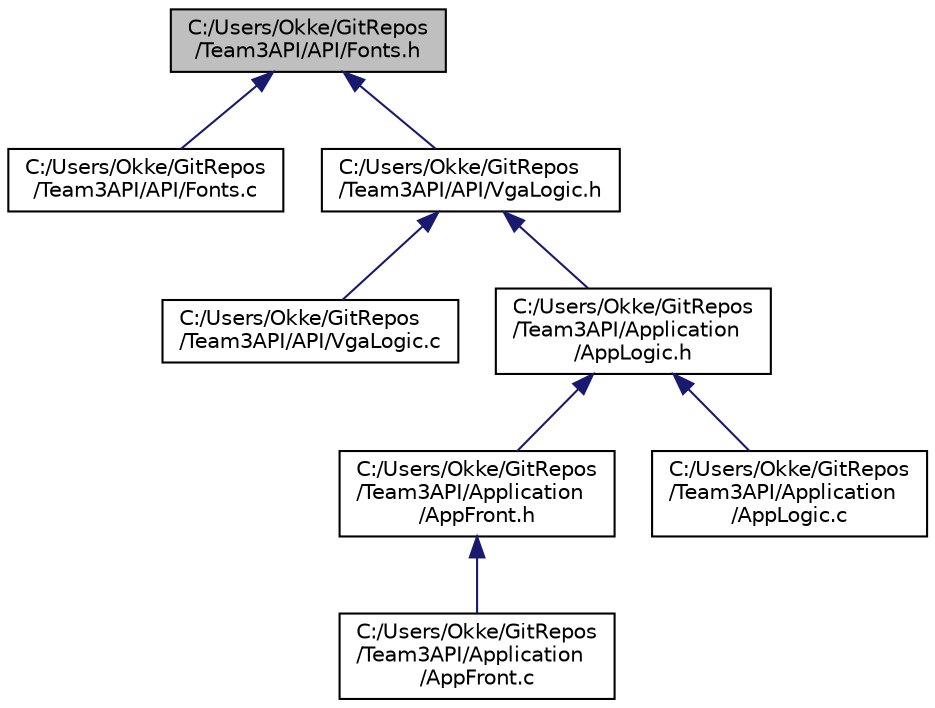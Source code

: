 digraph "C:/Users/Okke/GitRepos/Team3API/API/Fonts.h"
{
 // LATEX_PDF_SIZE
  edge [fontname="Helvetica",fontsize="10",labelfontname="Helvetica",labelfontsize="10"];
  node [fontname="Helvetica",fontsize="10",shape=record];
  Node2 [label="C:/Users/Okke/GitRepos\l/Team3API/API/Fonts.h",height=0.2,width=0.4,color="black", fillcolor="grey75", style="filled", fontcolor="black",tooltip="This file defines the structures used in 'Fonts.c'."];
  Node2 -> Node3 [dir="back",color="midnightblue",fontsize="10",style="solid",fontname="Helvetica"];
  Node3 [label="C:/Users/Okke/GitRepos\l/Team3API/API/Fonts.c",height=0.2,width=0.4,color="black", fillcolor="white", style="filled",URL="$_fonts_8c.html",tooltip="This file provides the fonts used in the API and relevant info about each font."];
  Node2 -> Node4 [dir="back",color="midnightblue",fontsize="10",style="solid",fontname="Helvetica"];
  Node4 [label="C:/Users/Okke/GitRepos\l/Team3API/API/VgaLogic.h",height=0.2,width=0.4,color="black", fillcolor="white", style="filled",URL="$_vga_logic_8h.html",tooltip="This file prototypes the functions of 'VgaLogic.c', defines global constants and includes the necessa..."];
  Node4 -> Node5 [dir="back",color="midnightblue",fontsize="10",style="solid",fontname="Helvetica"];
  Node5 [label="C:/Users/Okke/GitRepos\l/Team3API/API/VgaLogic.c",height=0.2,width=0.4,color="black", fillcolor="white", style="filled",URL="$_vga_logic_8c.html",tooltip="This file provides the logical functions of the API that do the following:"];
  Node4 -> Node6 [dir="back",color="midnightblue",fontsize="10",style="solid",fontname="Helvetica"];
  Node6 [label="C:/Users/Okke/GitRepos\l/Team3API/Application\l/AppLogic.h",height=0.2,width=0.4,color="black", fillcolor="white", style="filled",URL="$_app_logic_8h.html",tooltip="The headerfile for the AppLogic.c and includes relevant files, global defines and functions."];
  Node6 -> Node7 [dir="back",color="midnightblue",fontsize="10",style="solid",fontname="Helvetica"];
  Node7 [label="C:/Users/Okke/GitRepos\l/Team3API/Application\l/AppFront.h",height=0.2,width=0.4,color="black", fillcolor="white", style="filled",URL="$_app_front_8h.html",tooltip="The headerfile for the AppFront.c and includes relevant files, global defines and functions."];
  Node7 -> Node8 [dir="back",color="midnightblue",fontsize="10",style="solid",fontname="Helvetica"];
  Node8 [label="C:/Users/Okke/GitRepos\l/Team3API/Application\l/AppFront.c",height=0.2,width=0.4,color="black", fillcolor="white", style="filled",URL="$_app_front_8c.html",tooltip="This file provides the logical functions for the UART."];
  Node6 -> Node9 [dir="back",color="midnightblue",fontsize="10",style="solid",fontname="Helvetica"];
  Node9 [label="C:/Users/Okke/GitRepos\l/Team3API/Application\l/AppLogic.c",height=0.2,width=0.4,color="black", fillcolor="white", style="filled",URL="$_app_logic_8c.html",tooltip="This file provides the logical functions for the UART:"];
}
